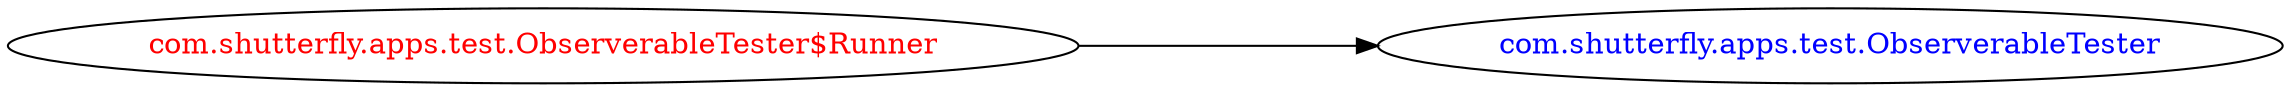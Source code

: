 digraph dependencyGraph {
 concentrate=true;
 ranksep="2.0";
 rankdir="LR"; 
 splines="ortho";
"com.shutterfly.apps.test.ObserverableTester$Runner" [fontcolor="red"];
"com.shutterfly.apps.test.ObserverableTester" [ fontcolor="blue" ];
"com.shutterfly.apps.test.ObserverableTester$Runner"->"com.shutterfly.apps.test.ObserverableTester";
}